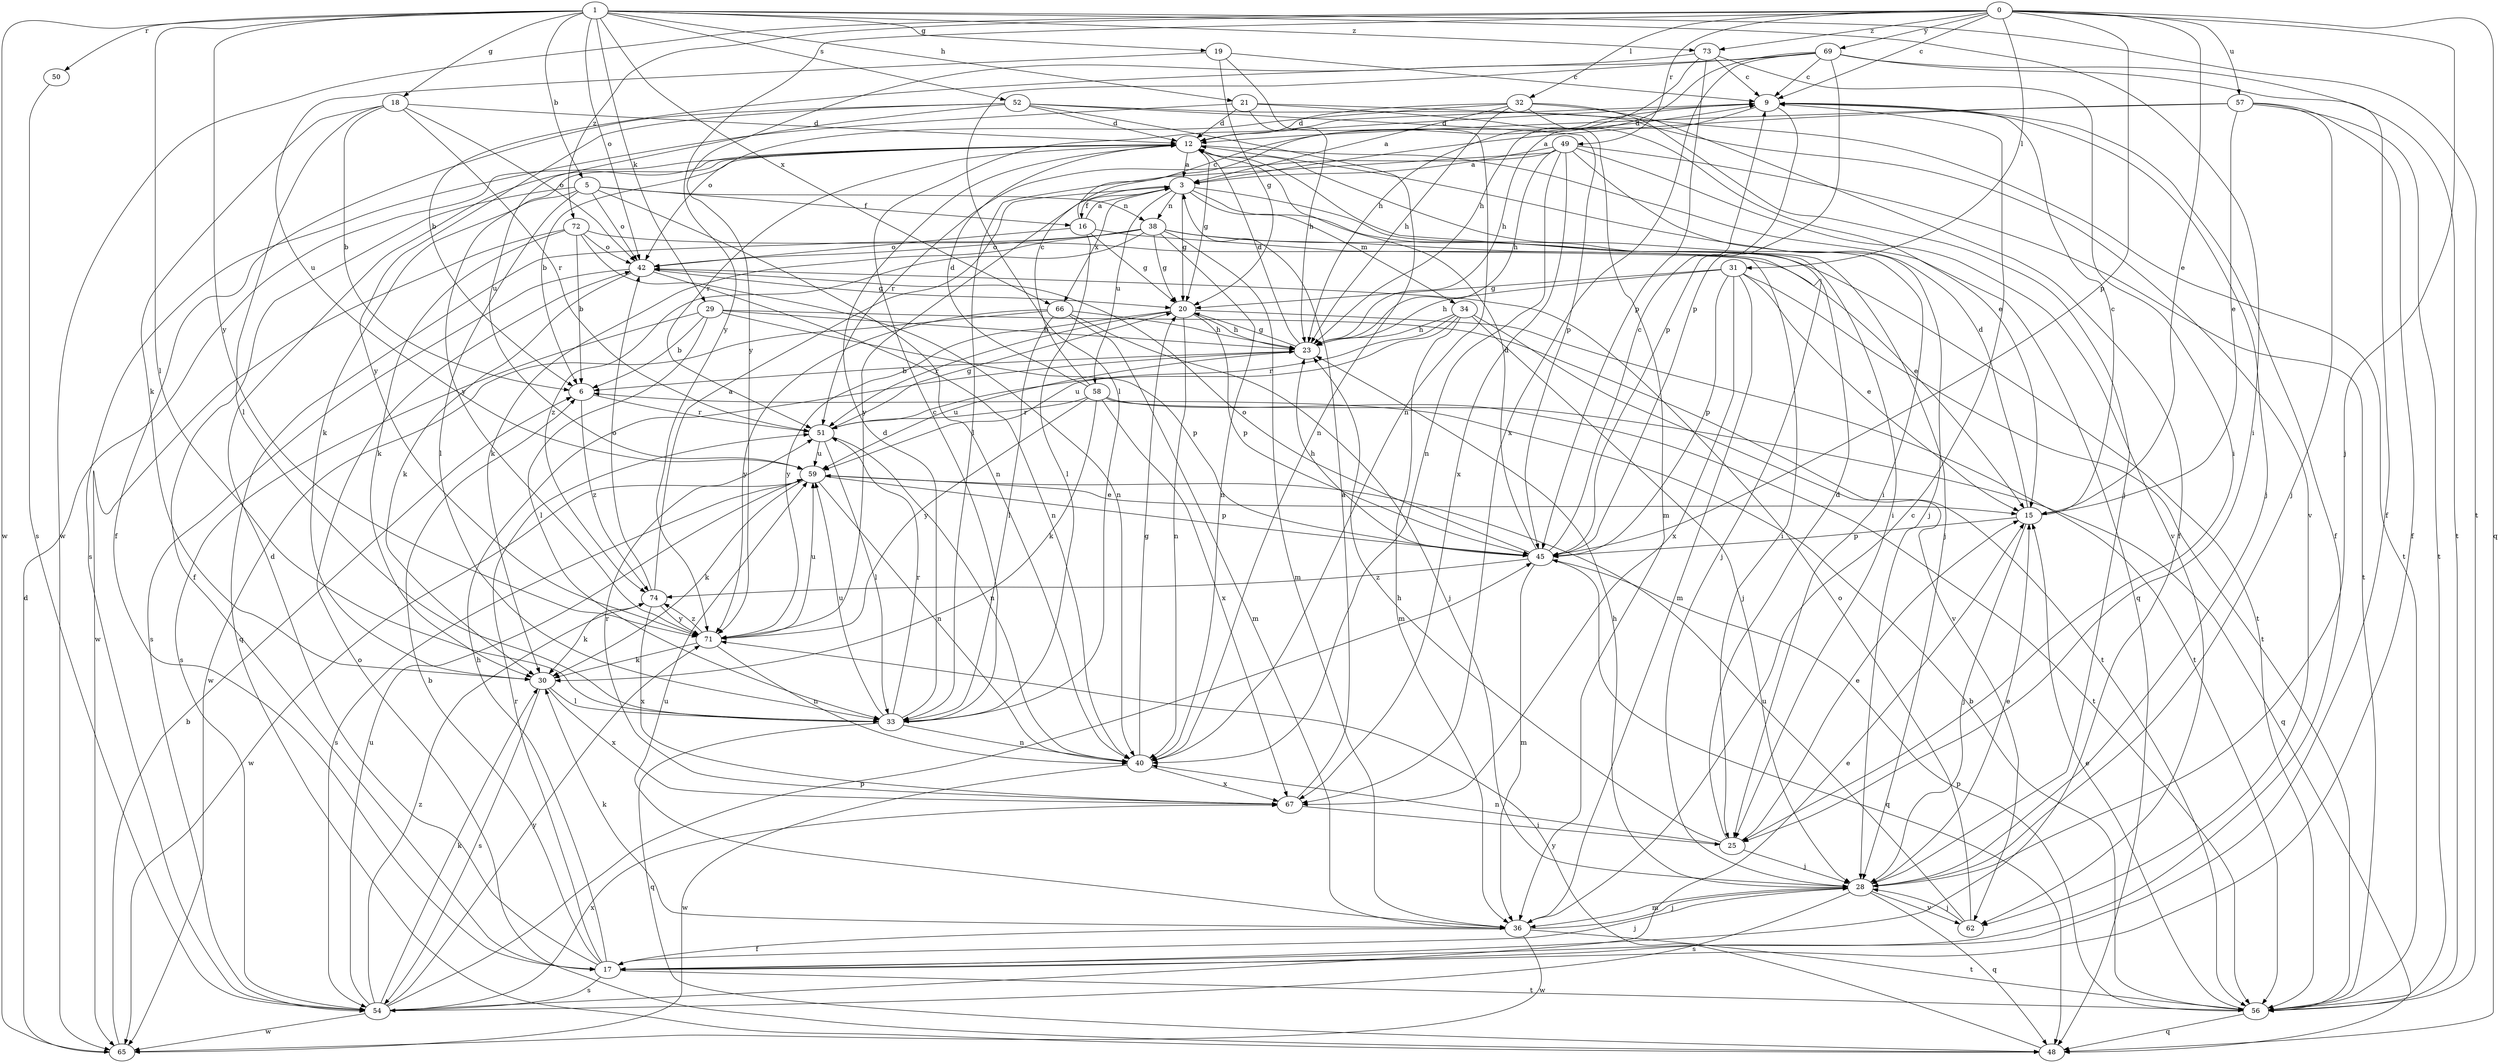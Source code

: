strict digraph  {
0;
1;
3;
5;
6;
9;
12;
15;
16;
17;
18;
19;
20;
21;
23;
25;
28;
29;
30;
31;
32;
33;
34;
36;
38;
40;
42;
45;
48;
49;
50;
51;
52;
54;
56;
57;
58;
59;
62;
65;
66;
67;
69;
71;
72;
73;
74;
0 -> 9  [label=c];
0 -> 15  [label=e];
0 -> 28  [label=j];
0 -> 31  [label=l];
0 -> 32  [label=l];
0 -> 45  [label=p];
0 -> 48  [label=q];
0 -> 49  [label=r];
0 -> 57  [label=u];
0 -> 65  [label=w];
0 -> 69  [label=y];
0 -> 71  [label=y];
0 -> 72  [label=z];
0 -> 73  [label=z];
1 -> 5  [label=b];
1 -> 18  [label=g];
1 -> 19  [label=g];
1 -> 21  [label=h];
1 -> 25  [label=i];
1 -> 29  [label=k];
1 -> 33  [label=l];
1 -> 42  [label=o];
1 -> 50  [label=r];
1 -> 52  [label=s];
1 -> 56  [label=t];
1 -> 65  [label=w];
1 -> 66  [label=x];
1 -> 71  [label=y];
1 -> 73  [label=z];
3 -> 16  [label=f];
3 -> 20  [label=g];
3 -> 25  [label=i];
3 -> 28  [label=j];
3 -> 34  [label=m];
3 -> 38  [label=n];
3 -> 58  [label=u];
3 -> 66  [label=x];
3 -> 71  [label=y];
5 -> 16  [label=f];
5 -> 17  [label=f];
5 -> 30  [label=k];
5 -> 33  [label=l];
5 -> 38  [label=n];
5 -> 40  [label=n];
5 -> 42  [label=o];
6 -> 51  [label=r];
6 -> 74  [label=z];
9 -> 12  [label=d];
9 -> 17  [label=f];
9 -> 23  [label=h];
9 -> 28  [label=j];
9 -> 45  [label=p];
12 -> 3  [label=a];
12 -> 6  [label=b];
12 -> 20  [label=g];
12 -> 25  [label=i];
12 -> 48  [label=q];
12 -> 51  [label=r];
12 -> 71  [label=y];
15 -> 9  [label=c];
15 -> 12  [label=d];
15 -> 28  [label=j];
15 -> 45  [label=p];
16 -> 3  [label=a];
16 -> 9  [label=c];
16 -> 20  [label=g];
16 -> 25  [label=i];
16 -> 33  [label=l];
16 -> 42  [label=o];
17 -> 6  [label=b];
17 -> 12  [label=d];
17 -> 23  [label=h];
17 -> 28  [label=j];
17 -> 51  [label=r];
17 -> 54  [label=s];
17 -> 56  [label=t];
18 -> 6  [label=b];
18 -> 12  [label=d];
18 -> 30  [label=k];
18 -> 33  [label=l];
18 -> 42  [label=o];
18 -> 51  [label=r];
19 -> 9  [label=c];
19 -> 20  [label=g];
19 -> 40  [label=n];
19 -> 59  [label=u];
20 -> 23  [label=h];
20 -> 40  [label=n];
20 -> 45  [label=p];
20 -> 51  [label=r];
20 -> 56  [label=t];
20 -> 71  [label=y];
21 -> 12  [label=d];
21 -> 15  [label=e];
21 -> 23  [label=h];
21 -> 54  [label=s];
21 -> 56  [label=t];
23 -> 6  [label=b];
23 -> 12  [label=d];
23 -> 20  [label=g];
23 -> 59  [label=u];
25 -> 12  [label=d];
25 -> 15  [label=e];
25 -> 23  [label=h];
25 -> 28  [label=j];
25 -> 40  [label=n];
28 -> 15  [label=e];
28 -> 23  [label=h];
28 -> 36  [label=m];
28 -> 48  [label=q];
28 -> 54  [label=s];
28 -> 62  [label=v];
29 -> 6  [label=b];
29 -> 23  [label=h];
29 -> 33  [label=l];
29 -> 45  [label=p];
29 -> 54  [label=s];
29 -> 56  [label=t];
30 -> 33  [label=l];
30 -> 54  [label=s];
30 -> 67  [label=x];
31 -> 15  [label=e];
31 -> 20  [label=g];
31 -> 23  [label=h];
31 -> 36  [label=m];
31 -> 45  [label=p];
31 -> 56  [label=t];
31 -> 67  [label=x];
32 -> 3  [label=a];
32 -> 12  [label=d];
32 -> 17  [label=f];
32 -> 23  [label=h];
32 -> 28  [label=j];
32 -> 36  [label=m];
32 -> 42  [label=o];
33 -> 9  [label=c];
33 -> 12  [label=d];
33 -> 40  [label=n];
33 -> 48  [label=q];
33 -> 51  [label=r];
33 -> 59  [label=u];
34 -> 23  [label=h];
34 -> 28  [label=j];
34 -> 36  [label=m];
34 -> 51  [label=r];
34 -> 59  [label=u];
34 -> 62  [label=v];
36 -> 9  [label=c];
36 -> 17  [label=f];
36 -> 28  [label=j];
36 -> 30  [label=k];
36 -> 56  [label=t];
36 -> 59  [label=u];
36 -> 65  [label=w];
38 -> 20  [label=g];
38 -> 28  [label=j];
38 -> 30  [label=k];
38 -> 36  [label=m];
38 -> 40  [label=n];
38 -> 42  [label=o];
38 -> 48  [label=q];
38 -> 56  [label=t];
38 -> 74  [label=z];
40 -> 20  [label=g];
40 -> 65  [label=w];
40 -> 67  [label=x];
42 -> 20  [label=g];
42 -> 30  [label=k];
42 -> 40  [label=n];
42 -> 54  [label=s];
45 -> 9  [label=c];
45 -> 12  [label=d];
45 -> 23  [label=h];
45 -> 36  [label=m];
45 -> 42  [label=o];
45 -> 48  [label=q];
45 -> 74  [label=z];
48 -> 42  [label=o];
48 -> 71  [label=y];
49 -> 3  [label=a];
49 -> 23  [label=h];
49 -> 28  [label=j];
49 -> 33  [label=l];
49 -> 40  [label=n];
49 -> 51  [label=r];
49 -> 56  [label=t];
49 -> 62  [label=v];
49 -> 67  [label=x];
50 -> 54  [label=s];
51 -> 20  [label=g];
51 -> 33  [label=l];
51 -> 40  [label=n];
51 -> 59  [label=u];
52 -> 12  [label=d];
52 -> 17  [label=f];
52 -> 40  [label=n];
52 -> 45  [label=p];
52 -> 59  [label=u];
52 -> 62  [label=v];
52 -> 71  [label=y];
54 -> 15  [label=e];
54 -> 30  [label=k];
54 -> 45  [label=p];
54 -> 59  [label=u];
54 -> 65  [label=w];
54 -> 67  [label=x];
54 -> 71  [label=y];
54 -> 74  [label=z];
56 -> 6  [label=b];
56 -> 15  [label=e];
56 -> 45  [label=p];
56 -> 48  [label=q];
57 -> 3  [label=a];
57 -> 12  [label=d];
57 -> 15  [label=e];
57 -> 17  [label=f];
57 -> 28  [label=j];
57 -> 56  [label=t];
58 -> 9  [label=c];
58 -> 12  [label=d];
58 -> 30  [label=k];
58 -> 48  [label=q];
58 -> 51  [label=r];
58 -> 56  [label=t];
58 -> 67  [label=x];
58 -> 71  [label=y];
59 -> 15  [label=e];
59 -> 30  [label=k];
59 -> 40  [label=n];
59 -> 45  [label=p];
59 -> 54  [label=s];
59 -> 65  [label=w];
62 -> 28  [label=j];
62 -> 42  [label=o];
62 -> 59  [label=u];
65 -> 6  [label=b];
65 -> 12  [label=d];
66 -> 23  [label=h];
66 -> 28  [label=j];
66 -> 33  [label=l];
66 -> 36  [label=m];
66 -> 65  [label=w];
66 -> 71  [label=y];
67 -> 3  [label=a];
67 -> 25  [label=i];
67 -> 51  [label=r];
69 -> 6  [label=b];
69 -> 9  [label=c];
69 -> 17  [label=f];
69 -> 23  [label=h];
69 -> 33  [label=l];
69 -> 45  [label=p];
69 -> 56  [label=t];
69 -> 67  [label=x];
71 -> 30  [label=k];
71 -> 40  [label=n];
71 -> 59  [label=u];
71 -> 74  [label=z];
72 -> 6  [label=b];
72 -> 15  [label=e];
72 -> 30  [label=k];
72 -> 40  [label=n];
72 -> 42  [label=o];
72 -> 65  [label=w];
73 -> 9  [label=c];
73 -> 23  [label=h];
73 -> 25  [label=i];
73 -> 45  [label=p];
73 -> 71  [label=y];
74 -> 3  [label=a];
74 -> 30  [label=k];
74 -> 42  [label=o];
74 -> 67  [label=x];
74 -> 71  [label=y];
}
